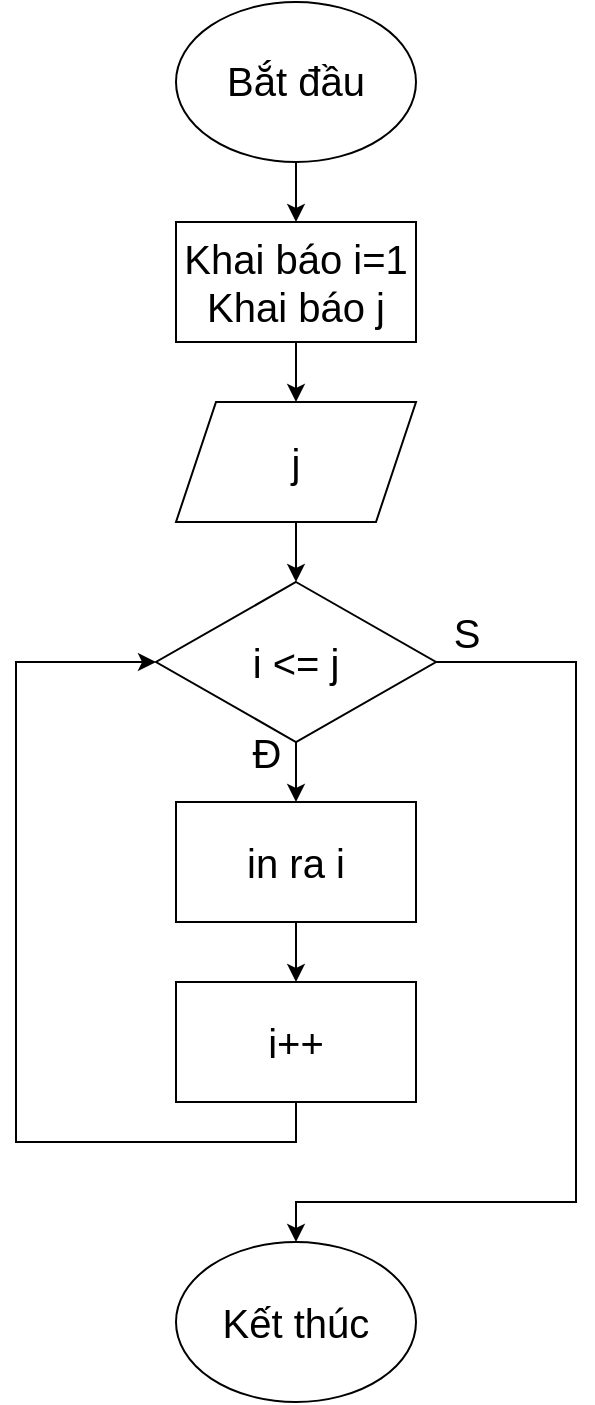 <mxfile version="15.5.9" type="github"><diagram id="FH5O8r8LDQgfF8LGv_TH" name="Page-1"><mxGraphModel dx="868" dy="460" grid="1" gridSize="10" guides="1" tooltips="1" connect="1" arrows="1" fold="1" page="1" pageScale="1" pageWidth="827" pageHeight="1169" math="0" shadow="0"><root><mxCell id="0"/><mxCell id="1" parent="0"/><mxCell id="9Sw1BD5KY884gkEX3lxy-3" style="edgeStyle=orthogonalEdgeStyle;rounded=0;orthogonalLoop=1;jettySize=auto;html=1;exitX=0.5;exitY=1;exitDx=0;exitDy=0;entryX=0.5;entryY=0;entryDx=0;entryDy=0;fontSize=20;" parent="1" source="9Sw1BD5KY884gkEX3lxy-1" target="9Sw1BD5KY884gkEX3lxy-2" edge="1"><mxGeometry relative="1" as="geometry"/></mxCell><mxCell id="9Sw1BD5KY884gkEX3lxy-1" value="&lt;h2&gt;&lt;span style=&quot;font-weight: normal&quot;&gt;&lt;font style=&quot;font-size: 20px&quot;&gt;Bắt đầu&lt;/font&gt;&lt;/span&gt;&lt;/h2&gt;" style="ellipse;whiteSpace=wrap;html=1;" parent="1" vertex="1"><mxGeometry x="210" y="50" width="120" height="80" as="geometry"/></mxCell><mxCell id="9Sw1BD5KY884gkEX3lxy-5" style="edgeStyle=orthogonalEdgeStyle;rounded=0;orthogonalLoop=1;jettySize=auto;html=1;exitX=0.5;exitY=1;exitDx=0;exitDy=0;entryX=0.5;entryY=0;entryDx=0;entryDy=0;fontSize=20;" parent="1" source="9Sw1BD5KY884gkEX3lxy-2" target="9Sw1BD5KY884gkEX3lxy-4" edge="1"><mxGeometry relative="1" as="geometry"/></mxCell><mxCell id="9Sw1BD5KY884gkEX3lxy-2" value="Khai báo i=1&lt;br&gt;Khai báo j" style="rounded=0;whiteSpace=wrap;html=1;fontSize=20;" parent="1" vertex="1"><mxGeometry x="210" y="160" width="120" height="60" as="geometry"/></mxCell><mxCell id="9Sw1BD5KY884gkEX3lxy-7" style="edgeStyle=orthogonalEdgeStyle;rounded=0;orthogonalLoop=1;jettySize=auto;html=1;exitX=0.5;exitY=1;exitDx=0;exitDy=0;entryX=0.5;entryY=0;entryDx=0;entryDy=0;fontSize=20;" parent="1" source="9Sw1BD5KY884gkEX3lxy-4" target="9Sw1BD5KY884gkEX3lxy-6" edge="1"><mxGeometry relative="1" as="geometry"/></mxCell><mxCell id="9Sw1BD5KY884gkEX3lxy-4" value="j" style="shape=parallelogram;perimeter=parallelogramPerimeter;whiteSpace=wrap;html=1;fixedSize=1;fontSize=20;" parent="1" vertex="1"><mxGeometry x="210" y="250" width="120" height="60" as="geometry"/></mxCell><mxCell id="9Sw1BD5KY884gkEX3lxy-9" style="edgeStyle=orthogonalEdgeStyle;rounded=0;orthogonalLoop=1;jettySize=auto;html=1;exitX=0.5;exitY=1;exitDx=0;exitDy=0;entryX=0.5;entryY=0;entryDx=0;entryDy=0;fontSize=20;" parent="1" source="9Sw1BD5KY884gkEX3lxy-6" target="9Sw1BD5KY884gkEX3lxy-8" edge="1"><mxGeometry relative="1" as="geometry"/></mxCell><mxCell id="9Sw1BD5KY884gkEX3lxy-21" style="edgeStyle=orthogonalEdgeStyle;rounded=0;orthogonalLoop=1;jettySize=auto;html=1;exitX=1;exitY=0.5;exitDx=0;exitDy=0;fontSize=20;" parent="1" source="9Sw1BD5KY884gkEX3lxy-6" target="9Sw1BD5KY884gkEX3lxy-17" edge="1"><mxGeometry relative="1" as="geometry"><Array as="points"><mxPoint x="410" y="380"/><mxPoint x="410" y="650"/><mxPoint x="270" y="650"/></Array></mxGeometry></mxCell><mxCell id="9Sw1BD5KY884gkEX3lxy-6" value="i &amp;lt;= j" style="rhombus;whiteSpace=wrap;html=1;fontSize=20;" parent="1" vertex="1"><mxGeometry x="200" y="340" width="140" height="80" as="geometry"/></mxCell><mxCell id="9Sw1BD5KY884gkEX3lxy-12" style="edgeStyle=orthogonalEdgeStyle;rounded=0;orthogonalLoop=1;jettySize=auto;html=1;exitX=0.5;exitY=1;exitDx=0;exitDy=0;fontSize=20;" parent="1" source="9Sw1BD5KY884gkEX3lxy-8" target="9Sw1BD5KY884gkEX3lxy-11" edge="1"><mxGeometry relative="1" as="geometry"/></mxCell><mxCell id="9Sw1BD5KY884gkEX3lxy-8" value="in ra i" style="rounded=0;whiteSpace=wrap;html=1;fontSize=20;" parent="1" vertex="1"><mxGeometry x="210" y="450" width="120" height="60" as="geometry"/></mxCell><mxCell id="9Sw1BD5KY884gkEX3lxy-16" style="edgeStyle=orthogonalEdgeStyle;rounded=0;orthogonalLoop=1;jettySize=auto;html=1;exitX=0.5;exitY=1;exitDx=0;exitDy=0;entryX=0;entryY=0.5;entryDx=0;entryDy=0;fontSize=20;" parent="1" source="9Sw1BD5KY884gkEX3lxy-11" target="9Sw1BD5KY884gkEX3lxy-6" edge="1"><mxGeometry relative="1" as="geometry"><Array as="points"><mxPoint x="270" y="620"/><mxPoint x="130" y="620"/><mxPoint x="130" y="380"/></Array></mxGeometry></mxCell><mxCell id="9Sw1BD5KY884gkEX3lxy-11" value="i++" style="rounded=0;whiteSpace=wrap;html=1;fontSize=20;" parent="1" vertex="1"><mxGeometry x="210" y="540" width="120" height="60" as="geometry"/></mxCell><mxCell id="9Sw1BD5KY884gkEX3lxy-17" value="Kết thúc" style="ellipse;whiteSpace=wrap;html=1;fontSize=20;" parent="1" vertex="1"><mxGeometry x="210" y="670" width="120" height="80" as="geometry"/></mxCell><mxCell id="9Sw1BD5KY884gkEX3lxy-19" value="Đ" style="text;html=1;align=center;verticalAlign=middle;resizable=0;points=[];autosize=1;strokeColor=none;fillColor=none;fontSize=20;" parent="1" vertex="1"><mxGeometry x="240" y="410" width="30" height="30" as="geometry"/></mxCell><mxCell id="9Sw1BD5KY884gkEX3lxy-20" value="S" style="text;html=1;align=center;verticalAlign=middle;resizable=0;points=[];autosize=1;strokeColor=none;fillColor=none;fontSize=20;" parent="1" vertex="1"><mxGeometry x="340" y="350" width="30" height="30" as="geometry"/></mxCell></root></mxGraphModel></diagram></mxfile>